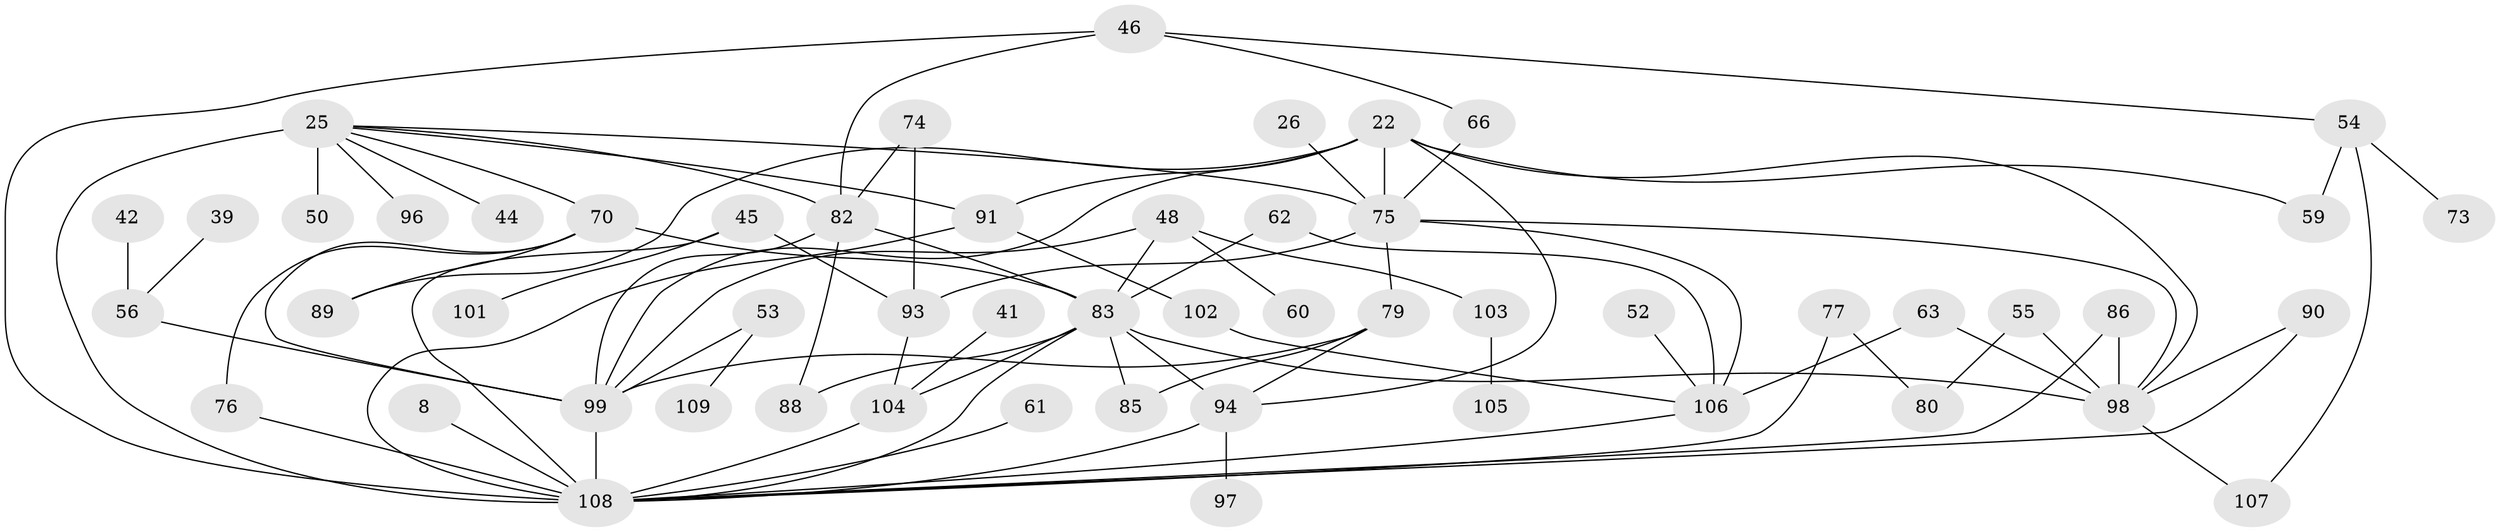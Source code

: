 // original degree distribution, {5: 0.027522935779816515, 4: 0.1559633027522936, 6: 0.03669724770642202, 1: 0.1834862385321101, 8: 0.045871559633027525, 7: 0.027522935779816515, 3: 0.2018348623853211, 2: 0.3211009174311927}
// Generated by graph-tools (version 1.1) at 2025/44/03/04/25 21:44:25]
// undirected, 54 vertices, 86 edges
graph export_dot {
graph [start="1"]
  node [color=gray90,style=filled];
  8;
  22;
  25 [super="+21+2+10"];
  26;
  39;
  41 [super="+32"];
  42;
  44;
  45 [super="+16"];
  46;
  48 [super="+18+36"];
  50;
  52;
  53 [super="+34"];
  54;
  55;
  56 [super="+37"];
  59;
  60;
  61;
  62 [super="+58"];
  63 [super="+24"];
  66;
  70 [super="+4+3"];
  73;
  74;
  75 [super="+9"];
  76;
  77;
  79 [super="+30"];
  80;
  82 [super="+40"];
  83 [super="+71+47"];
  85;
  86;
  88;
  89;
  90 [super="+27"];
  91 [super="+87"];
  93;
  94 [super="+92+78"];
  96 [super="+12+29"];
  97;
  98 [super="+20+72"];
  99 [super="+69+84+81"];
  101;
  102 [super="+64"];
  103;
  104 [super="+35+15"];
  105;
  106 [super="+43"];
  107;
  108 [super="+49+100+95+17"];
  109;
  8 -- 108;
  22 -- 59;
  22 -- 89;
  22 -- 91;
  22 -- 98;
  22 -- 75 [weight=2];
  22 -- 94;
  22 -- 99;
  25 -- 50;
  25 -- 108 [weight=7];
  25 -- 70 [weight=2];
  25 -- 75;
  25 -- 91;
  25 -- 44;
  25 -- 96;
  25 -- 82;
  26 -- 75;
  39 -- 56;
  41 -- 104;
  42 -- 56;
  45 -- 108 [weight=2];
  45 -- 93;
  45 -- 101;
  46 -- 54;
  46 -- 66;
  46 -- 108;
  46 -- 82;
  48 -- 99;
  48 -- 83;
  48 -- 60;
  48 -- 103;
  52 -- 106;
  53 -- 109;
  53 -- 99;
  54 -- 73;
  54 -- 107;
  54 -- 59;
  55 -- 80;
  55 -- 98;
  56 -- 99;
  61 -- 108;
  62 -- 83 [weight=2];
  62 -- 106 [weight=2];
  63 -- 106;
  63 -- 98;
  66 -- 75;
  70 -- 83 [weight=3];
  70 -- 89;
  70 -- 76;
  70 -- 99 [weight=2];
  74 -- 93;
  74 -- 82;
  75 -- 93;
  75 -- 106;
  75 -- 98;
  75 -- 79;
  76 -- 108;
  77 -- 80;
  77 -- 108;
  79 -- 85;
  79 -- 94;
  79 -- 99;
  82 -- 83;
  82 -- 99;
  82 -- 88;
  83 -- 88;
  83 -- 85;
  83 -- 98 [weight=2];
  83 -- 108;
  83 -- 104;
  83 -- 94;
  86 -- 98;
  86 -- 108;
  90 -- 108;
  90 -- 98;
  91 -- 108;
  91 -- 102;
  93 -- 104;
  94 -- 108 [weight=5];
  94 -- 97;
  98 -- 107;
  99 -- 108 [weight=2];
  102 -- 106;
  103 -- 105;
  104 -- 108 [weight=2];
  106 -- 108;
}
